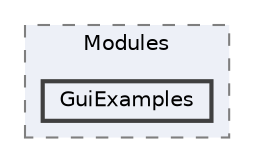 digraph "C:/Users/patri/Documents/QConfigurableDashboard/src/Modules/GuiExamples"
{
 // LATEX_PDF_SIZE
  bgcolor="transparent";
  edge [fontname=Helvetica,fontsize=10,labelfontname=Helvetica,labelfontsize=10];
  node [fontname=Helvetica,fontsize=10,shape=box,height=0.2,width=0.4];
  compound=true
  subgraph clusterdir_e38be3481126f4003b1dbdb05b41151c {
    graph [ bgcolor="#edf0f7", pencolor="grey50", label="Modules", fontname=Helvetica,fontsize=10 style="filled,dashed", URL="dir_e38be3481126f4003b1dbdb05b41151c.html",tooltip=""]
  dir_14a1882944c55656aba055512643207e [label="GuiExamples", fillcolor="#edf0f7", color="grey25", style="filled,bold", URL="dir_14a1882944c55656aba055512643207e.html",tooltip=""];
  }
}
